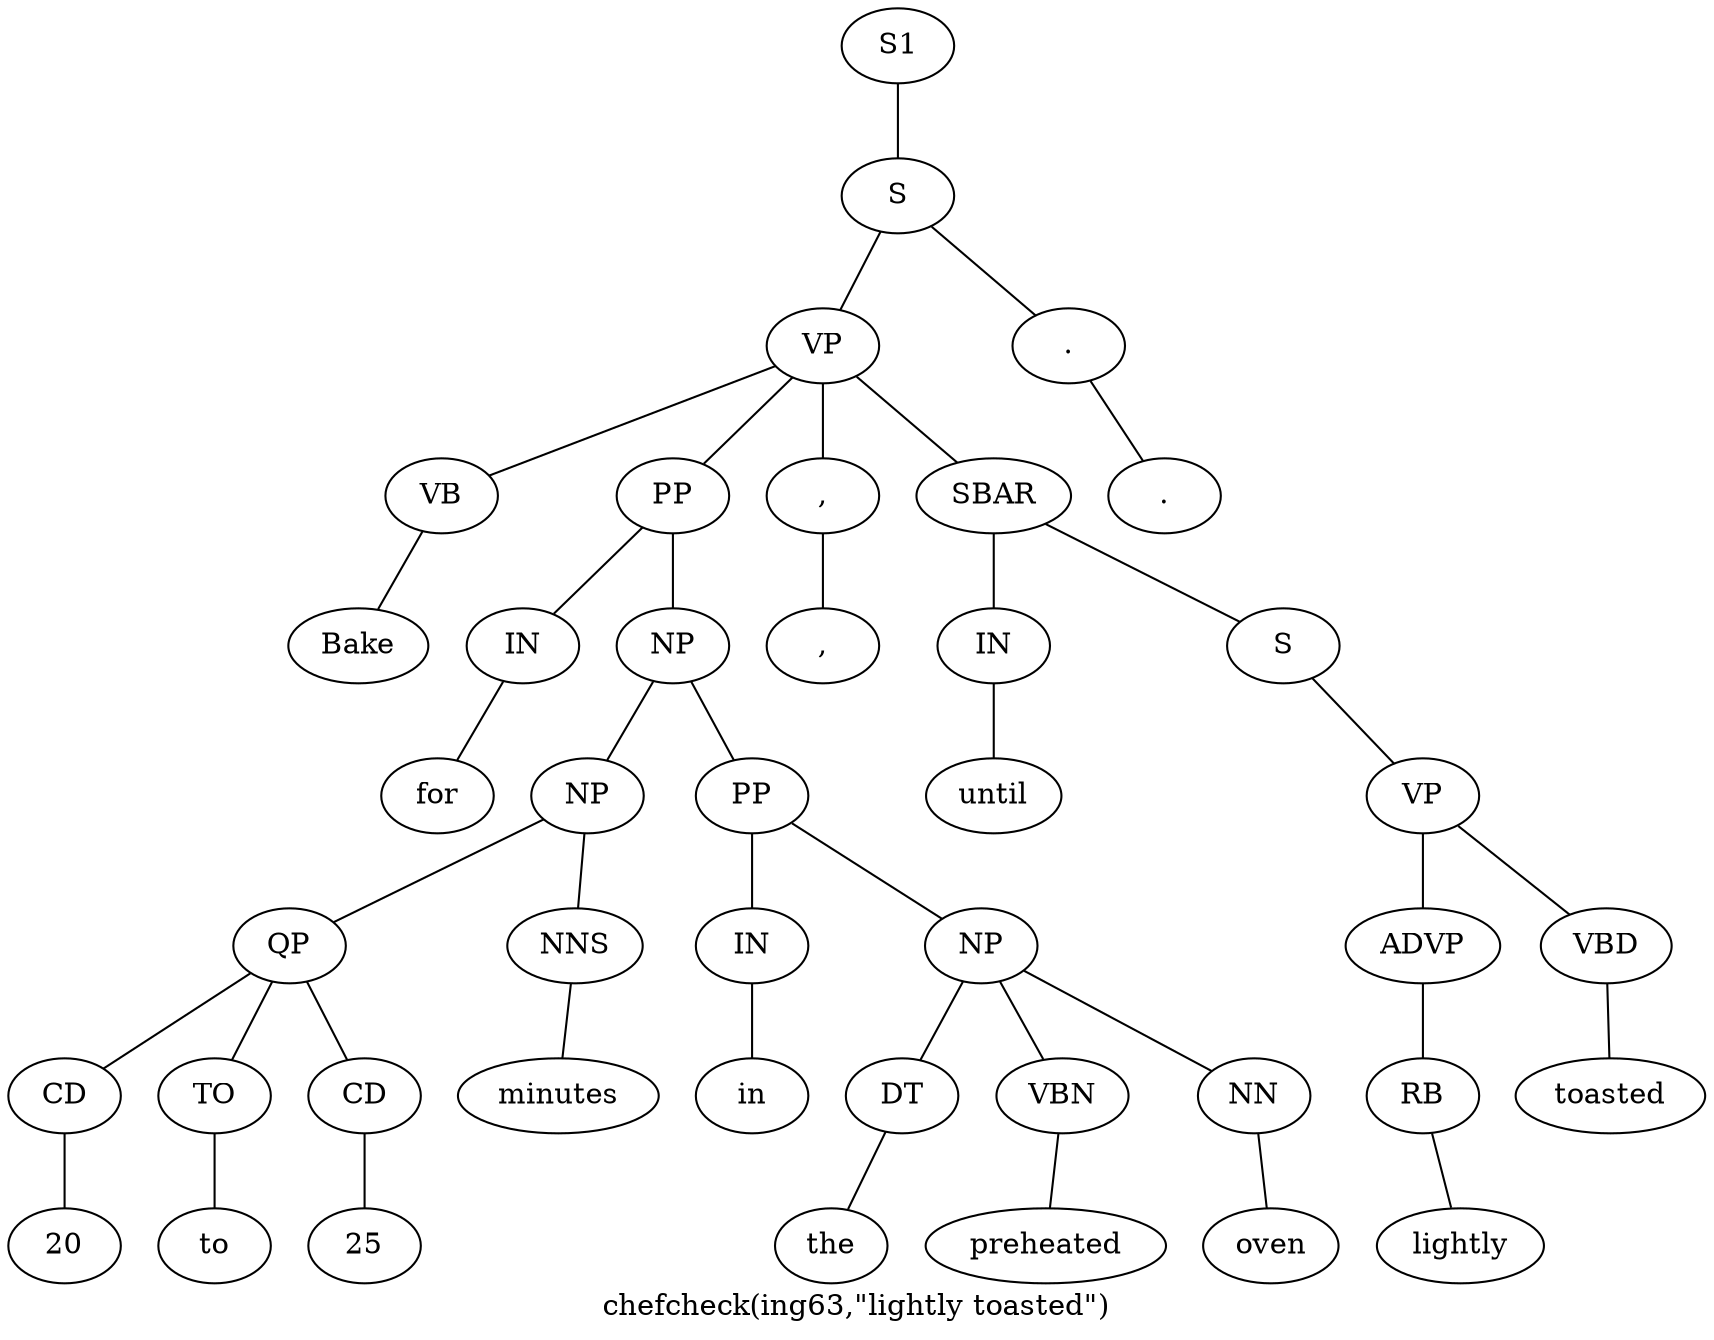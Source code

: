 graph SyntaxGraph {
	label = "chefcheck(ing63,\"lightly toasted\")";
	Node0 [label="S1"];
	Node1 [label="S"];
	Node2 [label="VP"];
	Node3 [label="VB"];
	Node4 [label="Bake"];
	Node5 [label="PP"];
	Node6 [label="IN"];
	Node7 [label="for"];
	Node8 [label="NP"];
	Node9 [label="NP"];
	Node10 [label="QP"];
	Node11 [label="CD"];
	Node12 [label="20"];
	Node13 [label="TO"];
	Node14 [label="to"];
	Node15 [label="CD"];
	Node16 [label="25"];
	Node17 [label="NNS"];
	Node18 [label="minutes"];
	Node19 [label="PP"];
	Node20 [label="IN"];
	Node21 [label="in"];
	Node22 [label="NP"];
	Node23 [label="DT"];
	Node24 [label="the"];
	Node25 [label="VBN"];
	Node26 [label="preheated"];
	Node27 [label="NN"];
	Node28 [label="oven"];
	Node29 [label=","];
	Node30 [label=","];
	Node31 [label="SBAR"];
	Node32 [label="IN"];
	Node33 [label="until"];
	Node34 [label="S"];
	Node35 [label="VP"];
	Node36 [label="ADVP"];
	Node37 [label="RB"];
	Node38 [label="lightly"];
	Node39 [label="VBD"];
	Node40 [label="toasted"];
	Node41 [label="."];
	Node42 [label="."];

	Node0 -- Node1;
	Node1 -- Node2;
	Node1 -- Node41;
	Node2 -- Node3;
	Node2 -- Node5;
	Node2 -- Node29;
	Node2 -- Node31;
	Node3 -- Node4;
	Node5 -- Node6;
	Node5 -- Node8;
	Node6 -- Node7;
	Node8 -- Node9;
	Node8 -- Node19;
	Node9 -- Node10;
	Node9 -- Node17;
	Node10 -- Node11;
	Node10 -- Node13;
	Node10 -- Node15;
	Node11 -- Node12;
	Node13 -- Node14;
	Node15 -- Node16;
	Node17 -- Node18;
	Node19 -- Node20;
	Node19 -- Node22;
	Node20 -- Node21;
	Node22 -- Node23;
	Node22 -- Node25;
	Node22 -- Node27;
	Node23 -- Node24;
	Node25 -- Node26;
	Node27 -- Node28;
	Node29 -- Node30;
	Node31 -- Node32;
	Node31 -- Node34;
	Node32 -- Node33;
	Node34 -- Node35;
	Node35 -- Node36;
	Node35 -- Node39;
	Node36 -- Node37;
	Node37 -- Node38;
	Node39 -- Node40;
	Node41 -- Node42;
}
